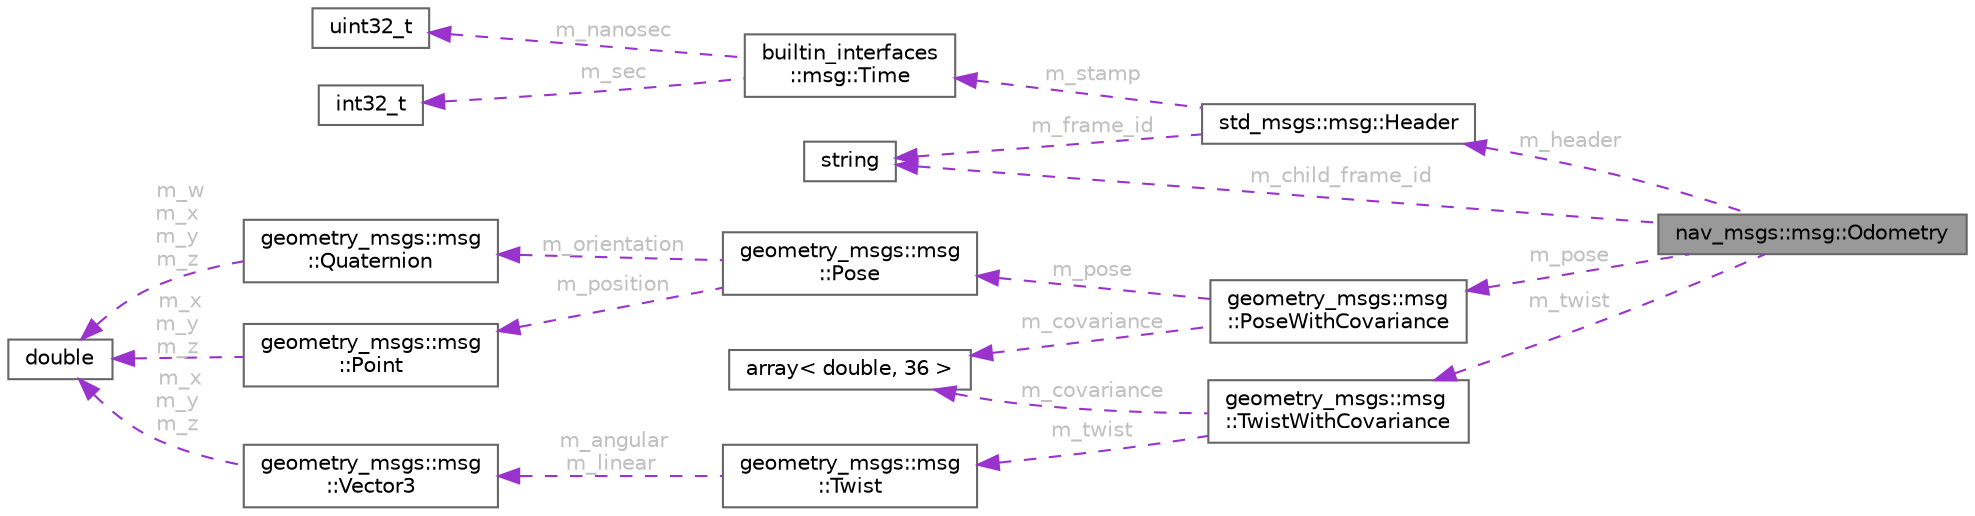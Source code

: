 digraph "nav_msgs::msg::Odometry"
{
 // INTERACTIVE_SVG=YES
 // LATEX_PDF_SIZE
  bgcolor="transparent";
  edge [fontname=Helvetica,fontsize=10,labelfontname=Helvetica,labelfontsize=10];
  node [fontname=Helvetica,fontsize=10,shape=box,height=0.2,width=0.4];
  rankdir="LR";
  Node1 [id="Node000001",label="nav_msgs::msg::Odometry",height=0.2,width=0.4,color="gray40", fillcolor="grey60", style="filled", fontcolor="black",tooltip="This class represents the structure Odometry defined by the user in the IDL file."];
  Node2 -> Node1 [id="edge1_Node000001_Node000002",dir="back",color="darkorchid3",style="dashed",tooltip=" ",label=" m_header",fontcolor="grey" ];
  Node2 [id="Node000002",label="std_msgs::msg::Header",height=0.2,width=0.4,color="gray40", fillcolor="white", style="filled",URL="$d8/d15/classstd__msgs_1_1msg_1_1Header.html",tooltip="This class represents the structure Header defined by the user in the IDL file."];
  Node3 -> Node2 [id="edge2_Node000002_Node000003",dir="back",color="darkorchid3",style="dashed",tooltip=" ",label=" m_stamp",fontcolor="grey" ];
  Node3 [id="Node000003",label="builtin_interfaces\l::msg::Time",height=0.2,width=0.4,color="gray40", fillcolor="white", style="filled",URL="$da/d39/classbuiltin__interfaces_1_1msg_1_1Time.html",tooltip="This class represents the structure Time defined by the user in the IDL file."];
  Node4 -> Node3 [id="edge3_Node000003_Node000004",dir="back",color="darkorchid3",style="dashed",tooltip=" ",label=" m_sec",fontcolor="grey" ];
  Node4 [id="Node000004",label="int32_t",height=0.2,width=0.4,color="gray40", fillcolor="white", style="filled",tooltip=" "];
  Node5 -> Node3 [id="edge4_Node000003_Node000005",dir="back",color="darkorchid3",style="dashed",tooltip=" ",label=" m_nanosec",fontcolor="grey" ];
  Node5 [id="Node000005",label="uint32_t",height=0.2,width=0.4,color="gray40", fillcolor="white", style="filled",tooltip=" "];
  Node6 -> Node2 [id="edge5_Node000002_Node000006",dir="back",color="darkorchid3",style="dashed",tooltip=" ",label=" m_frame_id",fontcolor="grey" ];
  Node6 [id="Node000006",label="string",height=0.2,width=0.4,color="gray40", fillcolor="white", style="filled",tooltip=" "];
  Node6 -> Node1 [id="edge6_Node000001_Node000006",dir="back",color="darkorchid3",style="dashed",tooltip=" ",label=" m_child_frame_id",fontcolor="grey" ];
  Node7 -> Node1 [id="edge7_Node000001_Node000007",dir="back",color="darkorchid3",style="dashed",tooltip=" ",label=" m_pose",fontcolor="grey" ];
  Node7 [id="Node000007",label="geometry_msgs::msg\l::PoseWithCovariance",height=0.2,width=0.4,color="gray40", fillcolor="white", style="filled",URL="$df/d34/classgeometry__msgs_1_1msg_1_1PoseWithCovariance.html",tooltip="This class represents the structure PoseWithCovariance defined by the user in the IDL file."];
  Node8 -> Node7 [id="edge8_Node000007_Node000008",dir="back",color="darkorchid3",style="dashed",tooltip=" ",label=" m_pose",fontcolor="grey" ];
  Node8 [id="Node000008",label="geometry_msgs::msg\l::Pose",height=0.2,width=0.4,color="gray40", fillcolor="white", style="filled",URL="$d1/d6d/classgeometry__msgs_1_1msg_1_1Pose.html",tooltip="This class represents the structure Pose defined by the user in the IDL file."];
  Node9 -> Node8 [id="edge9_Node000008_Node000009",dir="back",color="darkorchid3",style="dashed",tooltip=" ",label=" m_position",fontcolor="grey" ];
  Node9 [id="Node000009",label="geometry_msgs::msg\l::Point",height=0.2,width=0.4,color="gray40", fillcolor="white", style="filled",URL="$d5/dd5/classgeometry__msgs_1_1msg_1_1Point.html",tooltip="This class represents the structure Point defined by the user in the IDL file."];
  Node10 -> Node9 [id="edge10_Node000009_Node000010",dir="back",color="darkorchid3",style="dashed",tooltip=" ",label=" m_x\nm_y\nm_z",fontcolor="grey" ];
  Node10 [id="Node000010",label="double",height=0.2,width=0.4,color="gray40", fillcolor="white", style="filled",tooltip=" "];
  Node11 -> Node8 [id="edge11_Node000008_Node000011",dir="back",color="darkorchid3",style="dashed",tooltip=" ",label=" m_orientation",fontcolor="grey" ];
  Node11 [id="Node000011",label="geometry_msgs::msg\l::Quaternion",height=0.2,width=0.4,color="gray40", fillcolor="white", style="filled",URL="$d5/de9/classgeometry__msgs_1_1msg_1_1Quaternion.html",tooltip="This class represents the structure Quaternion defined by the user in the IDL file."];
  Node10 -> Node11 [id="edge12_Node000011_Node000010",dir="back",color="darkorchid3",style="dashed",tooltip=" ",label=" m_w\nm_x\nm_y\nm_z",fontcolor="grey" ];
  Node12 -> Node7 [id="edge13_Node000007_Node000012",dir="back",color="darkorchid3",style="dashed",tooltip=" ",label=" m_covariance",fontcolor="grey" ];
  Node12 [id="Node000012",label="array\< double, 36 \>",height=0.2,width=0.4,color="gray40", fillcolor="white", style="filled",tooltip=" "];
  Node13 -> Node1 [id="edge14_Node000001_Node000013",dir="back",color="darkorchid3",style="dashed",tooltip=" ",label=" m_twist",fontcolor="grey" ];
  Node13 [id="Node000013",label="geometry_msgs::msg\l::TwistWithCovariance",height=0.2,width=0.4,color="gray40", fillcolor="white", style="filled",URL="$d2/d2f/classgeometry__msgs_1_1msg_1_1TwistWithCovariance.html",tooltip="This class represents the structure TwistWithCovariance defined by the user in the IDL file."];
  Node14 -> Node13 [id="edge15_Node000013_Node000014",dir="back",color="darkorchid3",style="dashed",tooltip=" ",label=" m_twist",fontcolor="grey" ];
  Node14 [id="Node000014",label="geometry_msgs::msg\l::Twist",height=0.2,width=0.4,color="gray40", fillcolor="white", style="filled",URL="$d0/d19/classgeometry__msgs_1_1msg_1_1Twist.html",tooltip="This class represents the structure Twist defined by the user in the IDL file."];
  Node15 -> Node14 [id="edge16_Node000014_Node000015",dir="back",color="darkorchid3",style="dashed",tooltip=" ",label=" m_angular\nm_linear",fontcolor="grey" ];
  Node15 [id="Node000015",label="geometry_msgs::msg\l::Vector3",height=0.2,width=0.4,color="gray40", fillcolor="white", style="filled",URL="$df/d66/classgeometry__msgs_1_1msg_1_1Vector3.html",tooltip="This class represents the structure Vector3 defined by the user in the IDL file."];
  Node10 -> Node15 [id="edge17_Node000015_Node000010",dir="back",color="darkorchid3",style="dashed",tooltip=" ",label=" m_x\nm_y\nm_z",fontcolor="grey" ];
  Node12 -> Node13 [id="edge18_Node000013_Node000012",dir="back",color="darkorchid3",style="dashed",tooltip=" ",label=" m_covariance",fontcolor="grey" ];
}
